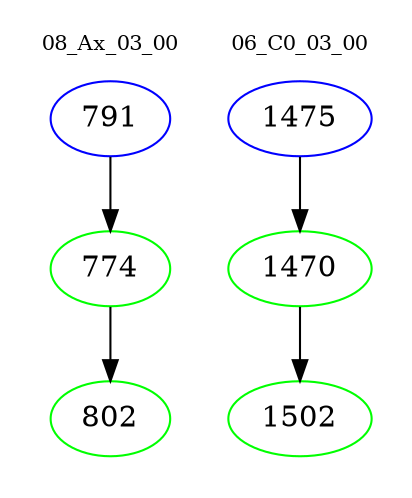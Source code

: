 digraph{
subgraph cluster_0 {
color = white
label = "08_Ax_03_00";
fontsize=10;
T0_791 [label="791", color="blue"]
T0_791 -> T0_774 [color="black"]
T0_774 [label="774", color="green"]
T0_774 -> T0_802 [color="black"]
T0_802 [label="802", color="green"]
}
subgraph cluster_1 {
color = white
label = "06_C0_03_00";
fontsize=10;
T1_1475 [label="1475", color="blue"]
T1_1475 -> T1_1470 [color="black"]
T1_1470 [label="1470", color="green"]
T1_1470 -> T1_1502 [color="black"]
T1_1502 [label="1502", color="green"]
}
}
